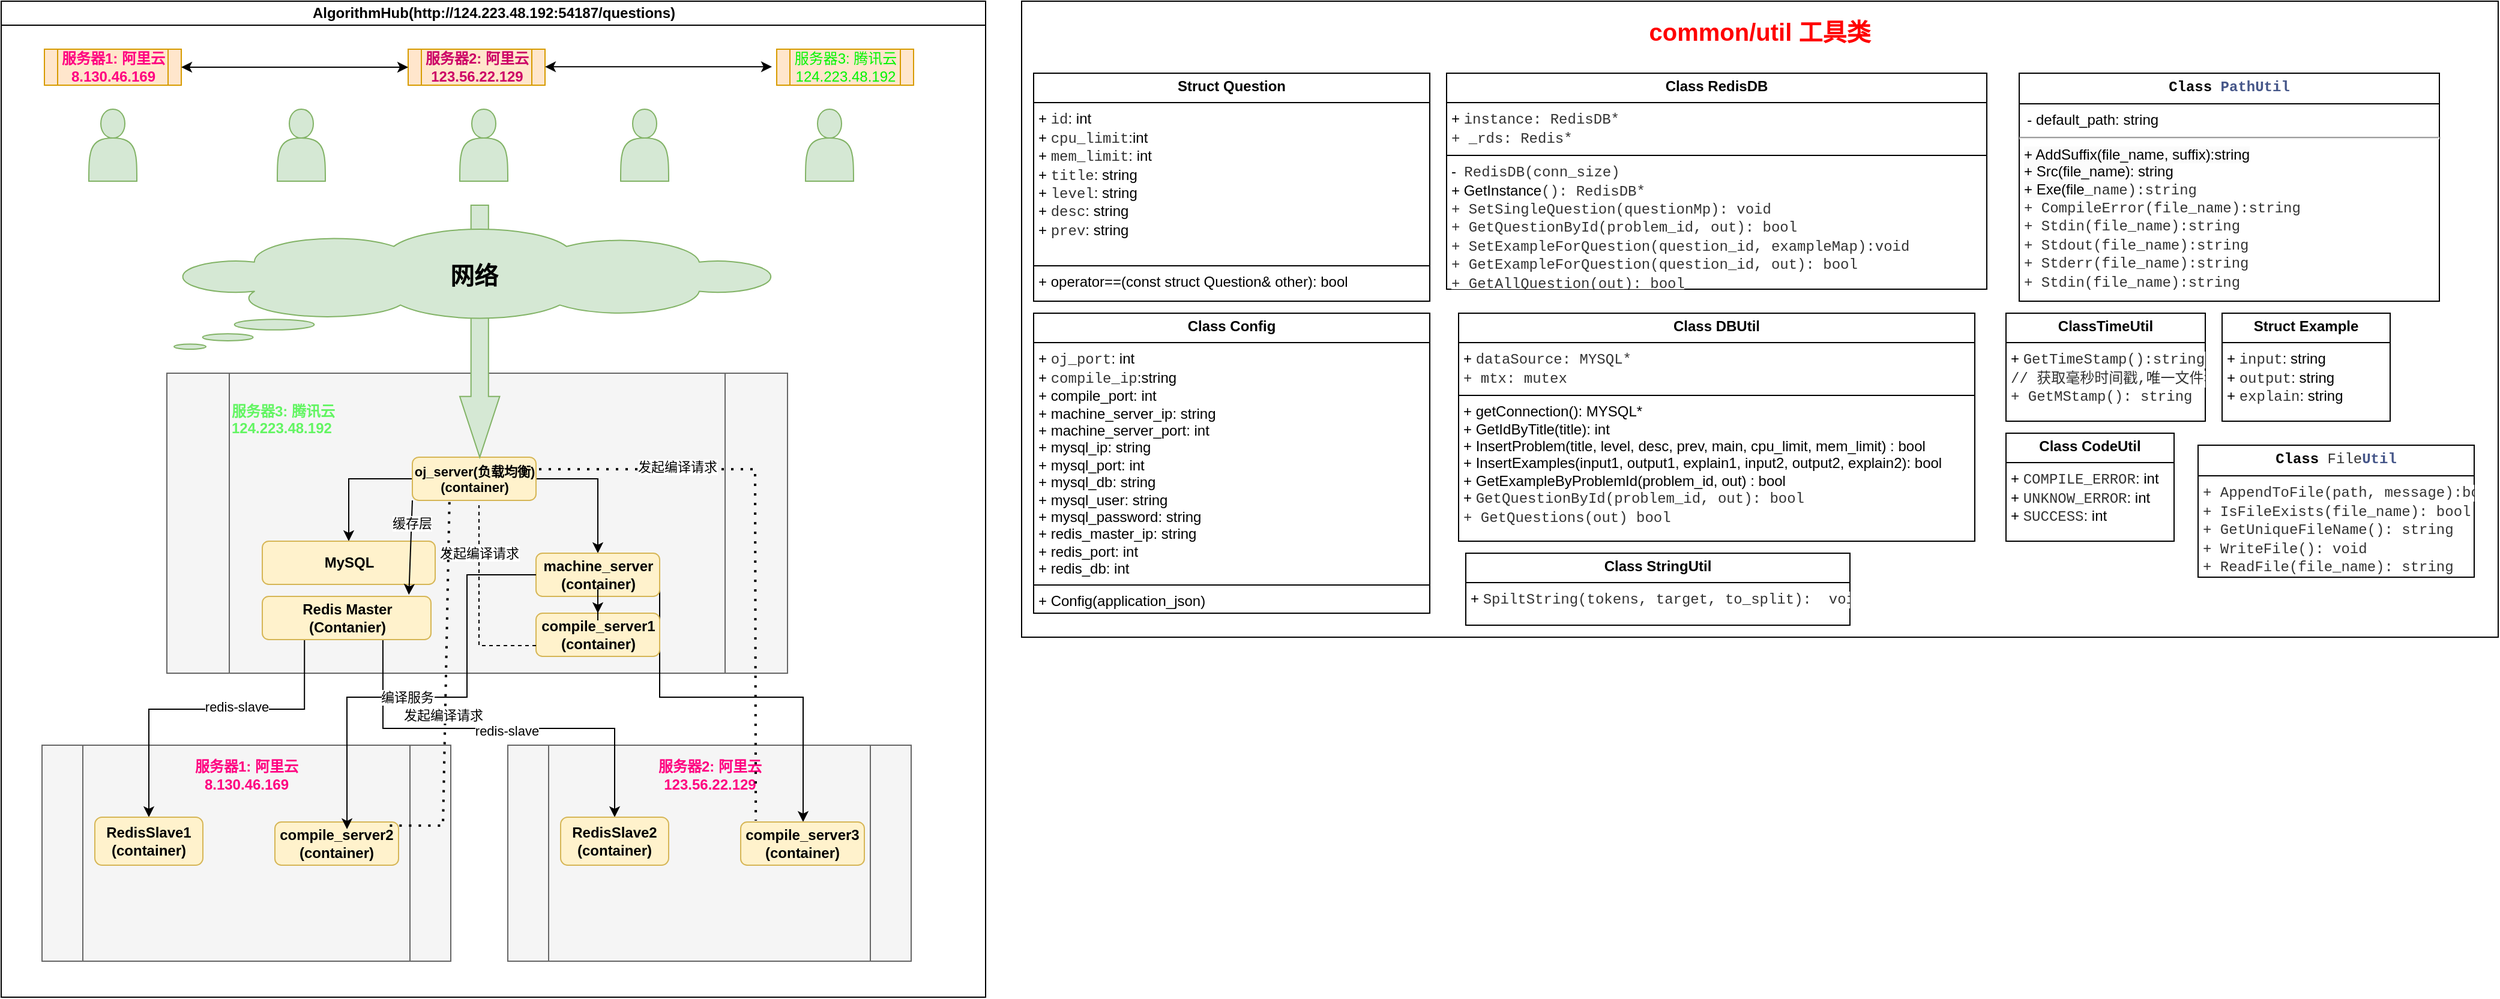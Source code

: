 <mxfile version="24.0.7" type="github">
  <diagram id="prtHgNgQTEPvFCAcTncT" name="Page-1">
    <mxGraphModel dx="2514" dy="878" grid="1" gridSize="10" guides="1" tooltips="1" connect="1" arrows="1" fold="1" page="1" pageScale="1" pageWidth="827" pageHeight="1169" math="0" shadow="0">
      <root>
        <mxCell id="0" />
        <mxCell id="1" parent="0" />
        <mxCell id="dNxyNK7c78bLwvsdeMH5-11" value="AlgorithmHub(http://124.223.48.192:54187/questions)" style="swimlane;html=1;startSize=20;horizontal=1;containerType=tree;glass=0;" parent="1" vertex="1">
          <mxGeometry x="-790" y="30" width="820" height="830" as="geometry" />
        </mxCell>
        <mxCell id="q6-PjsSTL5TGRvUFHwgN-34" value="&lt;div style=&quot;&quot;&gt;&lt;b style=&quot;color: rgb(255, 0, 128); background-color: initial;&quot;&gt;服务器2: 阿里云&lt;/b&gt;&lt;/div&gt;&lt;div&gt;&lt;div style=&quot;&quot;&gt;&lt;b style=&quot;color: rgb(255, 0, 128); background-color: initial;&quot;&gt;123.56.22.129&lt;/b&gt;&lt;/div&gt;&lt;div style=&quot;&quot;&gt;&lt;font color=&quot;#ff0080&quot;&gt;&lt;b&gt;&lt;br&gt;&lt;/b&gt;&lt;/font&gt;&lt;/div&gt;&lt;div style=&quot;&quot;&gt;&lt;font color=&quot;#ff0080&quot;&gt;&lt;b&gt;&lt;br&gt;&lt;/b&gt;&lt;/font&gt;&lt;/div&gt;&lt;div style=&quot;&quot;&gt;&lt;font color=&quot;#ff0080&quot;&gt;&lt;b&gt;&lt;br&gt;&lt;/b&gt;&lt;/font&gt;&lt;/div&gt;&lt;div style=&quot;&quot;&gt;&lt;font color=&quot;#ff0080&quot;&gt;&lt;b&gt;&lt;br&gt;&lt;/b&gt;&lt;/font&gt;&lt;/div&gt;&lt;div style=&quot;&quot;&gt;&lt;font color=&quot;#ff0080&quot;&gt;&lt;b&gt;&lt;br&gt;&lt;/b&gt;&lt;/font&gt;&lt;/div&gt;&lt;div style=&quot;&quot;&gt;&lt;font color=&quot;#ff0080&quot;&gt;&lt;b&gt;&lt;br&gt;&lt;/b&gt;&lt;/font&gt;&lt;/div&gt;&lt;div style=&quot;&quot;&gt;&lt;font color=&quot;#ff0080&quot;&gt;&lt;b&gt;&lt;br&gt;&lt;/b&gt;&lt;/font&gt;&lt;/div&gt;&lt;div style=&quot;&quot;&gt;&lt;font color=&quot;#ff0080&quot;&gt;&lt;b&gt;&lt;br&gt;&lt;/b&gt;&lt;/font&gt;&lt;/div&gt;&lt;div style=&quot;&quot;&gt;&lt;br&gt;&lt;/div&gt;&lt;/div&gt;" style="shape=process;whiteSpace=wrap;html=1;backgroundOutline=1;align=center;fillColor=#f5f5f5;fontColor=#333333;strokeColor=#666666;" vertex="1" parent="dNxyNK7c78bLwvsdeMH5-11">
          <mxGeometry x="422" y="620" width="336" height="180" as="geometry" />
        </mxCell>
        <mxCell id="q6-PjsSTL5TGRvUFHwgN-31" value="&lt;font color=&quot;#ff0080&quot;&gt;&lt;b&gt;服务器1: 阿里云&lt;/b&gt;&lt;/font&gt;&lt;div&gt;&lt;font color=&quot;#ff0080&quot;&gt;&lt;b&gt;8.130.46.169&lt;/b&gt;&lt;/font&gt;&lt;/div&gt;&lt;div&gt;&lt;font color=&quot;#ff0080&quot;&gt;&lt;b&gt;&lt;br&gt;&lt;/b&gt;&lt;/font&gt;&lt;/div&gt;&lt;div&gt;&lt;font color=&quot;#ff0080&quot;&gt;&lt;b&gt;&lt;br&gt;&lt;/b&gt;&lt;/font&gt;&lt;/div&gt;&lt;div&gt;&lt;font color=&quot;#ff0080&quot;&gt;&lt;b&gt;&lt;br&gt;&lt;/b&gt;&lt;/font&gt;&lt;/div&gt;&lt;div&gt;&lt;font color=&quot;#ff0080&quot;&gt;&lt;b&gt;&lt;br&gt;&lt;/b&gt;&lt;/font&gt;&lt;/div&gt;&lt;div&gt;&lt;font color=&quot;#ff0080&quot;&gt;&lt;b&gt;&lt;br&gt;&lt;/b&gt;&lt;/font&gt;&lt;/div&gt;&lt;div&gt;&lt;font color=&quot;#ff0080&quot;&gt;&lt;b&gt;&lt;br&gt;&lt;/b&gt;&lt;/font&gt;&lt;/div&gt;&lt;div&gt;&lt;font color=&quot;#ff0080&quot;&gt;&lt;b&gt;&lt;br&gt;&lt;/b&gt;&lt;/font&gt;&lt;/div&gt;&lt;div&gt;&lt;font color=&quot;#ff0080&quot;&gt;&lt;b&gt;&lt;br&gt;&lt;/b&gt;&lt;/font&gt;&lt;/div&gt;&lt;div&gt;&lt;br&gt;&lt;/div&gt;" style="shape=process;whiteSpace=wrap;html=1;backgroundOutline=1;fillColor=#f5f5f5;fontColor=#333333;strokeColor=#666666;" vertex="1" parent="dNxyNK7c78bLwvsdeMH5-11">
          <mxGeometry x="34" y="620" width="340.5" height="180" as="geometry" />
        </mxCell>
        <mxCell id="q6-PjsSTL5TGRvUFHwgN-4" value="&lt;b style=&quot;&quot;&gt;&lt;font color=&quot;#ff0080&quot;&gt;服务器1: 阿里云&lt;/font&gt;&lt;/b&gt;&lt;div&gt;&lt;b style=&quot;&quot;&gt;&lt;font color=&quot;#ff0080&quot;&gt;8.130.46.169&lt;/font&gt;&lt;/b&gt;&lt;/div&gt;" style="shape=process;whiteSpace=wrap;html=1;backgroundOutline=1;fillColor=#ffe6cc;strokeColor=#d79b00;" vertex="1" parent="dNxyNK7c78bLwvsdeMH5-11">
          <mxGeometry x="36" y="40" width="114" height="30" as="geometry" />
        </mxCell>
        <mxCell id="q6-PjsSTL5TGRvUFHwgN-15" value="&lt;b style=&quot;&quot;&gt;&lt;font color=&quot;#cc0066&quot;&gt;服务器2: 阿里云&lt;/font&gt;&lt;/b&gt;&lt;div&gt;&lt;b style=&quot;&quot;&gt;&lt;font color=&quot;#cc0066&quot;&gt;123.56.22.129&lt;/font&gt;&lt;/b&gt;&lt;/div&gt;" style="shape=process;whiteSpace=wrap;html=1;backgroundOutline=1;fillColor=#ffe6cc;strokeColor=#d79b00;" vertex="1" parent="dNxyNK7c78bLwvsdeMH5-11">
          <mxGeometry x="339" y="40" width="114" height="30" as="geometry" />
        </mxCell>
        <mxCell id="q6-PjsSTL5TGRvUFHwgN-16" value="&lt;font color=&quot;#00f500&quot;&gt;服务器3: 腾讯云&lt;/font&gt;&lt;div&gt;&lt;font color=&quot;#00f500&quot;&gt;124.223.48.192&lt;/font&gt;&lt;/div&gt;" style="shape=process;whiteSpace=wrap;html=1;backgroundOutline=1;fillColor=#ffe6cc;strokeColor=#d79b00;" vertex="1" parent="dNxyNK7c78bLwvsdeMH5-11">
          <mxGeometry x="646" y="40" width="114" height="30" as="geometry" />
        </mxCell>
        <mxCell id="q6-PjsSTL5TGRvUFHwgN-18" value="" style="endArrow=classic;startArrow=classic;html=1;rounded=0;entryX=0;entryY=0.5;entryDx=0;entryDy=0;exitX=1;exitY=0.5;exitDx=0;exitDy=0;" edge="1" parent="dNxyNK7c78bLwvsdeMH5-11" source="q6-PjsSTL5TGRvUFHwgN-4" target="q6-PjsSTL5TGRvUFHwgN-15">
          <mxGeometry width="50" height="50" relative="1" as="geometry">
            <mxPoint x="236" y="100" as="sourcePoint" />
            <mxPoint x="286" y="50" as="targetPoint" />
          </mxGeometry>
        </mxCell>
        <mxCell id="q6-PjsSTL5TGRvUFHwgN-19" value="" style="endArrow=classic;startArrow=classic;html=1;rounded=0;entryX=0;entryY=0.5;entryDx=0;entryDy=0;exitX=1;exitY=0.5;exitDx=0;exitDy=0;" edge="1" parent="dNxyNK7c78bLwvsdeMH5-11">
          <mxGeometry width="50" height="50" relative="1" as="geometry">
            <mxPoint x="453" y="54.66" as="sourcePoint" />
            <mxPoint x="642" y="54.66" as="targetPoint" />
          </mxGeometry>
        </mxCell>
        <mxCell id="q6-PjsSTL5TGRvUFHwgN-20" value="&lt;font color=&quot;#62f562&quot;&gt;&lt;b&gt;服务器3: 腾讯云&lt;/b&gt;&lt;/font&gt;&lt;div&gt;&lt;font color=&quot;#62f562&quot;&gt;&lt;b&gt;124.223.48.192&lt;/b&gt;&lt;/font&gt;&lt;/div&gt;&lt;div&gt;&lt;font color=&quot;#62f562&quot;&gt;&lt;b&gt;&lt;br&gt;&lt;/b&gt;&lt;/font&gt;&lt;/div&gt;&lt;div&gt;&lt;font color=&quot;#62f562&quot;&gt;&lt;b&gt;&lt;br&gt;&lt;/b&gt;&lt;/font&gt;&lt;/div&gt;&lt;div&gt;&lt;font color=&quot;#62f562&quot;&gt;&lt;b&gt;&lt;br&gt;&lt;/b&gt;&lt;/font&gt;&lt;/div&gt;&lt;div&gt;&lt;font color=&quot;#62f562&quot;&gt;&lt;b&gt;&lt;br&gt;&lt;/b&gt;&lt;/font&gt;&lt;/div&gt;&lt;div&gt;&lt;font color=&quot;#62f562&quot;&gt;&lt;b&gt;&lt;br&gt;&lt;/b&gt;&lt;/font&gt;&lt;/div&gt;&lt;div&gt;&lt;font color=&quot;#62f562&quot;&gt;&lt;b&gt;&lt;br&gt;&lt;/b&gt;&lt;/font&gt;&lt;/div&gt;&lt;div&gt;&lt;font color=&quot;#62f562&quot;&gt;&lt;b&gt;&lt;br&gt;&lt;/b&gt;&lt;/font&gt;&lt;/div&gt;&lt;div&gt;&lt;font color=&quot;#62f562&quot;&gt;&lt;b&gt;&lt;br&gt;&lt;/b&gt;&lt;/font&gt;&lt;/div&gt;&lt;div&gt;&lt;font color=&quot;#62f562&quot;&gt;&lt;b&gt;&lt;br&gt;&lt;/b&gt;&lt;/font&gt;&lt;/div&gt;&lt;div&gt;&lt;font color=&quot;#62f562&quot;&gt;&lt;b&gt;&lt;br&gt;&lt;/b&gt;&lt;/font&gt;&lt;/div&gt;&lt;div&gt;&lt;font color=&quot;#62f562&quot;&gt;&lt;b&gt;&lt;br&gt;&lt;/b&gt;&lt;/font&gt;&lt;/div&gt;&lt;div&gt;&lt;br&gt;&lt;/div&gt;" style="shape=process;whiteSpace=wrap;html=1;backgroundOutline=1;align=left;fillColor=#f5f5f5;strokeColor=#666666;fontColor=#333333;" vertex="1" parent="dNxyNK7c78bLwvsdeMH5-11">
          <mxGeometry x="138" y="310" width="517" height="250" as="geometry" />
        </mxCell>
        <mxCell id="q6-PjsSTL5TGRvUFHwgN-44" style="edgeStyle=orthogonalEdgeStyle;rounded=0;orthogonalLoop=1;jettySize=auto;html=1;exitX=0;exitY=0.5;exitDx=0;exitDy=0;" edge="1" parent="dNxyNK7c78bLwvsdeMH5-11" source="q6-PjsSTL5TGRvUFHwgN-21" target="q6-PjsSTL5TGRvUFHwgN-22">
          <mxGeometry relative="1" as="geometry" />
        </mxCell>
        <mxCell id="q6-PjsSTL5TGRvUFHwgN-45" style="edgeStyle=orthogonalEdgeStyle;rounded=0;orthogonalLoop=1;jettySize=auto;html=1;exitX=1;exitY=0.5;exitDx=0;exitDy=0;" edge="1" parent="dNxyNK7c78bLwvsdeMH5-11" source="q6-PjsSTL5TGRvUFHwgN-21" target="q6-PjsSTL5TGRvUFHwgN-26">
          <mxGeometry relative="1" as="geometry" />
        </mxCell>
        <mxCell id="q6-PjsSTL5TGRvUFHwgN-21" value="&lt;font style=&quot;font-size: 11px;&quot;&gt;&lt;b&gt;oj_server(&lt;font style=&quot;font-size: 11px;&quot;&gt;负载均衡&lt;/font&gt;)&lt;/b&gt;&lt;/font&gt;&lt;div style=&quot;font-size: 11px;&quot;&gt;&lt;font style=&quot;font-size: 11px;&quot;&gt;&lt;b&gt;(container)&lt;/b&gt;&lt;/font&gt;&lt;/div&gt;" style="rounded=1;whiteSpace=wrap;html=1;fillColor=#fff2cc;strokeColor=#d6b656;" vertex="1" parent="dNxyNK7c78bLwvsdeMH5-11">
          <mxGeometry x="342.5" y="380" width="103" height="36" as="geometry" />
        </mxCell>
        <mxCell id="q6-PjsSTL5TGRvUFHwgN-22" value="&lt;b&gt;MySQL&lt;/b&gt;" style="rounded=1;whiteSpace=wrap;html=1;fillColor=#fff2cc;strokeColor=#d6b656;" vertex="1" parent="dNxyNK7c78bLwvsdeMH5-11">
          <mxGeometry x="217.5" y="450" width="144" height="36" as="geometry" />
        </mxCell>
        <mxCell id="q6-PjsSTL5TGRvUFHwgN-37" style="edgeStyle=orthogonalEdgeStyle;rounded=0;orthogonalLoop=1;jettySize=auto;html=1;exitX=0.25;exitY=1;exitDx=0;exitDy=0;" edge="1" parent="dNxyNK7c78bLwvsdeMH5-11" source="q6-PjsSTL5TGRvUFHwgN-23" target="q6-PjsSTL5TGRvUFHwgN-32">
          <mxGeometry relative="1" as="geometry">
            <Array as="points">
              <mxPoint x="253" y="590" />
              <mxPoint x="123" y="590" />
            </Array>
          </mxGeometry>
        </mxCell>
        <mxCell id="q6-PjsSTL5TGRvUFHwgN-57" value="redis-slave" style="edgeLabel;html=1;align=center;verticalAlign=middle;resizable=0;points=[];" vertex="1" connectable="0" parent="q6-PjsSTL5TGRvUFHwgN-37">
          <mxGeometry x="-0.175" y="-2" relative="1" as="geometry">
            <mxPoint as="offset" />
          </mxGeometry>
        </mxCell>
        <mxCell id="q6-PjsSTL5TGRvUFHwgN-38" style="edgeStyle=orthogonalEdgeStyle;rounded=0;orthogonalLoop=1;jettySize=auto;html=1;exitX=0.715;exitY=1;exitDx=0;exitDy=0;entryX=0.5;entryY=0;entryDx=0;entryDy=0;exitPerimeter=0;" edge="1" parent="dNxyNK7c78bLwvsdeMH5-11" source="q6-PjsSTL5TGRvUFHwgN-23" target="q6-PjsSTL5TGRvUFHwgN-35">
          <mxGeometry relative="1" as="geometry" />
        </mxCell>
        <mxCell id="q6-PjsSTL5TGRvUFHwgN-58" value="redis-slave" style="edgeLabel;html=1;align=center;verticalAlign=middle;resizable=0;points=[];" vertex="1" connectable="0" parent="q6-PjsSTL5TGRvUFHwgN-38">
          <mxGeometry x="0.034" y="-2" relative="1" as="geometry">
            <mxPoint as="offset" />
          </mxGeometry>
        </mxCell>
        <mxCell id="q6-PjsSTL5TGRvUFHwgN-23" value="&lt;b&gt;Redis Master&lt;/b&gt;&lt;div&gt;&lt;b&gt;(Contanier)&lt;/b&gt;&lt;/div&gt;" style="rounded=1;whiteSpace=wrap;html=1;fillColor=#fff2cc;strokeColor=#d6b656;" vertex="1" parent="dNxyNK7c78bLwvsdeMH5-11">
          <mxGeometry x="217.5" y="496" width="140.5" height="36" as="geometry" />
        </mxCell>
        <mxCell id="q6-PjsSTL5TGRvUFHwgN-41" style="edgeStyle=orthogonalEdgeStyle;rounded=0;orthogonalLoop=1;jettySize=auto;html=1;exitX=1;exitY=0.5;exitDx=0;exitDy=0;" edge="1" parent="dNxyNK7c78bLwvsdeMH5-11" source="q6-PjsSTL5TGRvUFHwgN-26" target="q6-PjsSTL5TGRvUFHwgN-36">
          <mxGeometry relative="1" as="geometry">
            <Array as="points">
              <mxPoint x="548" y="580" />
              <mxPoint x="668" y="580" />
            </Array>
          </mxGeometry>
        </mxCell>
        <mxCell id="q6-PjsSTL5TGRvUFHwgN-26" value="&lt;b&gt;machine_server&lt;/b&gt;&lt;div&gt;&lt;b&gt;(container)&lt;/b&gt;&lt;/div&gt;" style="rounded=1;whiteSpace=wrap;html=1;fillColor=#fff2cc;strokeColor=#d6b656;" vertex="1" parent="dNxyNK7c78bLwvsdeMH5-11">
          <mxGeometry x="445.5" y="460" width="103" height="36" as="geometry" />
        </mxCell>
        <mxCell id="q6-PjsSTL5TGRvUFHwgN-30" value="&lt;b&gt;compile_server1&lt;/b&gt;&lt;div&gt;&lt;b&gt;(container)&lt;/b&gt;&lt;/div&gt;" style="rounded=1;whiteSpace=wrap;html=1;fillColor=#fff2cc;strokeColor=#d6b656;" vertex="1" parent="dNxyNK7c78bLwvsdeMH5-11">
          <mxGeometry x="445.5" y="510" width="103" height="36" as="geometry" />
        </mxCell>
        <mxCell id="q6-PjsSTL5TGRvUFHwgN-32" value="&lt;b&gt;RedisSlave1&lt;/b&gt;&lt;div&gt;&lt;b&gt;(container)&lt;/b&gt;&lt;/div&gt;" style="rounded=1;whiteSpace=wrap;html=1;fillColor=#fff2cc;strokeColor=#d6b656;" vertex="1" parent="dNxyNK7c78bLwvsdeMH5-11">
          <mxGeometry x="78" y="680" width="90" height="40" as="geometry" />
        </mxCell>
        <mxCell id="q6-PjsSTL5TGRvUFHwgN-33" value="&lt;b&gt;compile_server2&lt;/b&gt;&lt;div&gt;&lt;b&gt;(container)&lt;/b&gt;&lt;/div&gt;" style="rounded=1;whiteSpace=wrap;html=1;fillColor=#fff2cc;strokeColor=#d6b656;" vertex="1" parent="dNxyNK7c78bLwvsdeMH5-11">
          <mxGeometry x="228" y="684" width="103" height="36" as="geometry" />
        </mxCell>
        <mxCell id="q6-PjsSTL5TGRvUFHwgN-35" value="&lt;b&gt;RedisSlave2&lt;/b&gt;&lt;div&gt;&lt;b&gt;(container)&lt;/b&gt;&lt;/div&gt;" style="rounded=1;whiteSpace=wrap;html=1;fillColor=#fff2cc;strokeColor=#d6b656;" vertex="1" parent="dNxyNK7c78bLwvsdeMH5-11">
          <mxGeometry x="466" y="680" width="90" height="40" as="geometry" />
        </mxCell>
        <mxCell id="q6-PjsSTL5TGRvUFHwgN-36" value="&lt;b&gt;compile_server3&lt;/b&gt;&lt;div&gt;&lt;b&gt;(container)&lt;/b&gt;&lt;/div&gt;" style="rounded=1;whiteSpace=wrap;html=1;fillColor=#fff2cc;strokeColor=#d6b656;" vertex="1" parent="dNxyNK7c78bLwvsdeMH5-11">
          <mxGeometry x="616" y="684" width="103" height="36" as="geometry" />
        </mxCell>
        <mxCell id="q6-PjsSTL5TGRvUFHwgN-39" style="edgeStyle=orthogonalEdgeStyle;rounded=0;orthogonalLoop=1;jettySize=auto;html=1;exitX=0.5;exitY=1;exitDx=0;exitDy=0;" edge="1" parent="dNxyNK7c78bLwvsdeMH5-11" source="q6-PjsSTL5TGRvUFHwgN-26" target="q6-PjsSTL5TGRvUFHwgN-30">
          <mxGeometry relative="1" as="geometry" />
        </mxCell>
        <mxCell id="q6-PjsSTL5TGRvUFHwgN-40" style="edgeStyle=orthogonalEdgeStyle;rounded=0;orthogonalLoop=1;jettySize=auto;html=1;exitX=0;exitY=0.5;exitDx=0;exitDy=0;entryX=0.583;entryY=0.167;entryDx=0;entryDy=0;entryPerimeter=0;" edge="1" parent="dNxyNK7c78bLwvsdeMH5-11" source="q6-PjsSTL5TGRvUFHwgN-26" target="q6-PjsSTL5TGRvUFHwgN-33">
          <mxGeometry relative="1" as="geometry">
            <Array as="points">
              <mxPoint x="388" y="478" />
              <mxPoint x="388" y="580" />
              <mxPoint x="288" y="580" />
            </Array>
          </mxGeometry>
        </mxCell>
        <mxCell id="q6-PjsSTL5TGRvUFHwgN-60" value="编译服务" style="edgeLabel;html=1;align=center;verticalAlign=middle;resizable=0;points=[];" vertex="1" connectable="0" parent="q6-PjsSTL5TGRvUFHwgN-40">
          <mxGeometry x="0.133" relative="1" as="geometry">
            <mxPoint as="offset" />
          </mxGeometry>
        </mxCell>
        <mxCell id="q6-PjsSTL5TGRvUFHwgN-50" value="" style="endArrow=none;dashed=1;html=1;rounded=0;exitX=0;exitY=0.75;exitDx=0;exitDy=0;" edge="1" parent="dNxyNK7c78bLwvsdeMH5-11" source="q6-PjsSTL5TGRvUFHwgN-30">
          <mxGeometry width="50" height="50" relative="1" as="geometry">
            <mxPoint x="348" y="470" as="sourcePoint" />
            <mxPoint x="398" y="420" as="targetPoint" />
            <Array as="points">
              <mxPoint x="398" y="537" />
            </Array>
          </mxGeometry>
        </mxCell>
        <mxCell id="q6-PjsSTL5TGRvUFHwgN-63" value="发起编译请求" style="edgeLabel;html=1;align=center;verticalAlign=middle;resizable=0;points=[];" vertex="1" connectable="0" parent="q6-PjsSTL5TGRvUFHwgN-50">
          <mxGeometry x="0.52" relative="1" as="geometry">
            <mxPoint as="offset" />
          </mxGeometry>
        </mxCell>
        <mxCell id="q6-PjsSTL5TGRvUFHwgN-52" value="" style="endArrow=none;dashed=1;html=1;dashPattern=1 3;strokeWidth=2;rounded=0;entryX=0.3;entryY=0.981;entryDx=0;entryDy=0;entryPerimeter=0;exitX=0.929;exitY=0.065;exitDx=0;exitDy=0;exitPerimeter=0;" edge="1" parent="dNxyNK7c78bLwvsdeMH5-11">
          <mxGeometry width="50" height="50" relative="1" as="geometry">
            <mxPoint x="323.687" y="687.02" as="sourcePoint" />
            <mxPoint x="373.4" y="415.996" as="targetPoint" />
            <Array as="points">
              <mxPoint x="368" y="687" />
            </Array>
          </mxGeometry>
        </mxCell>
        <mxCell id="q6-PjsSTL5TGRvUFHwgN-61" value="发起编译请求" style="edgeLabel;html=1;align=center;verticalAlign=middle;resizable=0;points=[];" vertex="1" connectable="0" parent="q6-PjsSTL5TGRvUFHwgN-52">
          <mxGeometry x="-0.133" y="2" relative="1" as="geometry">
            <mxPoint as="offset" />
          </mxGeometry>
        </mxCell>
        <mxCell id="q6-PjsSTL5TGRvUFHwgN-53" value="" style="endArrow=none;dashed=1;html=1;dashPattern=1 3;strokeWidth=2;rounded=0;entryX=0.122;entryY=-0.031;entryDx=0;entryDy=0;entryPerimeter=0;" edge="1" parent="dNxyNK7c78bLwvsdeMH5-11" target="q6-PjsSTL5TGRvUFHwgN-36">
          <mxGeometry width="50" height="50" relative="1" as="geometry">
            <mxPoint x="448" y="390" as="sourcePoint" />
            <mxPoint x="498" y="340" as="targetPoint" />
            <Array as="points">
              <mxPoint x="628" y="390" />
            </Array>
          </mxGeometry>
        </mxCell>
        <mxCell id="q6-PjsSTL5TGRvUFHwgN-62" value="发起编译请求" style="edgeLabel;html=1;align=center;verticalAlign=middle;resizable=0;points=[];" vertex="1" connectable="0" parent="q6-PjsSTL5TGRvUFHwgN-53">
          <mxGeometry x="-0.516" y="2" relative="1" as="geometry">
            <mxPoint as="offset" />
          </mxGeometry>
        </mxCell>
        <mxCell id="q6-PjsSTL5TGRvUFHwgN-54" value="" style="endArrow=classic;html=1;rounded=0;exitX=0;exitY=1;exitDx=0;exitDy=0;entryX=0.869;entryY=-0.038;entryDx=0;entryDy=0;entryPerimeter=0;" edge="1" parent="dNxyNK7c78bLwvsdeMH5-11" source="q6-PjsSTL5TGRvUFHwgN-21" target="q6-PjsSTL5TGRvUFHwgN-23">
          <mxGeometry width="50" height="50" relative="1" as="geometry">
            <mxPoint x="428" y="570" as="sourcePoint" />
            <mxPoint x="478" y="520" as="targetPoint" />
          </mxGeometry>
        </mxCell>
        <mxCell id="q6-PjsSTL5TGRvUFHwgN-56" value="缓存层" style="edgeLabel;html=1;align=center;verticalAlign=middle;resizable=0;points=[];" vertex="1" connectable="0" parent="q6-PjsSTL5TGRvUFHwgN-54">
          <mxGeometry x="-0.526" relative="1" as="geometry">
            <mxPoint as="offset" />
          </mxGeometry>
        </mxCell>
        <mxCell id="q6-PjsSTL5TGRvUFHwgN-64" value="" style="shape=actor;whiteSpace=wrap;html=1;fillColor=#d5e8d4;strokeColor=#82b366;" vertex="1" parent="dNxyNK7c78bLwvsdeMH5-11">
          <mxGeometry x="382" y="90" width="40" height="60" as="geometry" />
        </mxCell>
        <mxCell id="q6-PjsSTL5TGRvUFHwgN-65" value="" style="shape=actor;whiteSpace=wrap;html=1;fillColor=#d5e8d4;strokeColor=#82b366;" vertex="1" parent="dNxyNK7c78bLwvsdeMH5-11">
          <mxGeometry x="516" y="90" width="40" height="60" as="geometry" />
        </mxCell>
        <mxCell id="q6-PjsSTL5TGRvUFHwgN-66" value="" style="shape=actor;whiteSpace=wrap;html=1;fillColor=#d5e8d4;strokeColor=#82b366;" vertex="1" parent="dNxyNK7c78bLwvsdeMH5-11">
          <mxGeometry x="230" y="90" width="40" height="60" as="geometry" />
        </mxCell>
        <mxCell id="q6-PjsSTL5TGRvUFHwgN-67" value="" style="shape=actor;whiteSpace=wrap;html=1;fillColor=#d5e8d4;strokeColor=#82b366;" vertex="1" parent="dNxyNK7c78bLwvsdeMH5-11">
          <mxGeometry x="670" y="90" width="40" height="60" as="geometry" />
        </mxCell>
        <mxCell id="q6-PjsSTL5TGRvUFHwgN-73" value="" style="shape=singleArrow;direction=south;whiteSpace=wrap;html=1;arrowWidth=0.438;arrowSize=0.241;fillColor=#d5e8d4;strokeColor=#82b366;" vertex="1" parent="dNxyNK7c78bLwvsdeMH5-11">
          <mxGeometry x="382" y="170" width="33.25" height="210" as="geometry" />
        </mxCell>
        <mxCell id="q6-PjsSTL5TGRvUFHwgN-68" value="" style="shape=actor;whiteSpace=wrap;html=1;fillColor=#d5e8d4;strokeColor=#82b366;" vertex="1" parent="dNxyNK7c78bLwvsdeMH5-11">
          <mxGeometry x="73" y="90" width="40" height="60" as="geometry" />
        </mxCell>
        <mxCell id="q6-PjsSTL5TGRvUFHwgN-72" value="&lt;font style=&quot;font-size: 20px;&quot;&gt;&lt;b&gt;网络&lt;/b&gt;&lt;/font&gt;&lt;div&gt;&lt;font style=&quot;font-size: 20px;&quot;&gt;&lt;b&gt;&lt;br&gt;&lt;/b&gt;&lt;/font&gt;&lt;/div&gt;" style="whiteSpace=wrap;html=1;shape=mxgraph.basic.cloud_callout;fillColor=#d5e8d4;strokeColor=#82b366;" vertex="1" parent="dNxyNK7c78bLwvsdeMH5-11">
          <mxGeometry x="144" y="190" width="500" height="100" as="geometry" />
        </mxCell>
        <mxCell id="q6-PjsSTL5TGRvUFHwgN-80" value="&lt;b style=&quot;font-size: 20px;&quot;&gt;&lt;font color=&quot;#ff0000&quot; style=&quot;font-size: 20px;&quot;&gt;common/util 工具类&lt;/font&gt;&lt;/b&gt;&lt;div style=&quot;font-size: 20px;&quot;&gt;&lt;br&gt;&lt;/div&gt;&lt;div style=&quot;font-size: 20px;&quot;&gt;&lt;b&gt;&lt;font color=&quot;#ff0000&quot; style=&quot;font-size: 20px;&quot;&gt;&lt;br&gt;&lt;/font&gt;&lt;/b&gt;&lt;/div&gt;&lt;div style=&quot;font-size: 20px;&quot;&gt;&lt;b&gt;&lt;font color=&quot;#ff0000&quot; style=&quot;font-size: 20px;&quot;&gt;&lt;br&gt;&lt;/font&gt;&lt;/b&gt;&lt;/div&gt;&lt;div style=&quot;font-size: 20px;&quot;&gt;&lt;b&gt;&lt;font color=&quot;#ff0000&quot; style=&quot;font-size: 20px;&quot;&gt;&lt;br&gt;&lt;/font&gt;&lt;/b&gt;&lt;/div&gt;&lt;div style=&quot;font-size: 20px;&quot;&gt;&lt;b&gt;&lt;font color=&quot;#ff0000&quot; style=&quot;font-size: 20px;&quot;&gt;&lt;br&gt;&lt;/font&gt;&lt;/b&gt;&lt;/div&gt;&lt;div style=&quot;font-size: 20px;&quot;&gt;&lt;b&gt;&lt;font color=&quot;#ff0000&quot; style=&quot;font-size: 20px;&quot;&gt;&lt;br&gt;&lt;/font&gt;&lt;/b&gt;&lt;/div&gt;&lt;div style=&quot;font-size: 20px;&quot;&gt;&lt;br&gt;&lt;/div&gt;&lt;div style=&quot;font-size: 20px;&quot;&gt;&lt;br&gt;&lt;/div&gt;&lt;div style=&quot;font-size: 20px;&quot;&gt;&lt;b&gt;&lt;font color=&quot;#ff0000&quot; style=&quot;font-size: 20px;&quot;&gt;&lt;br&gt;&lt;/font&gt;&lt;/b&gt;&lt;/div&gt;&lt;div style=&quot;font-size: 20px;&quot;&gt;&lt;b&gt;&lt;font color=&quot;#ff0000&quot; style=&quot;font-size: 20px;&quot;&gt;&lt;br&gt;&lt;/font&gt;&lt;/b&gt;&lt;/div&gt;&lt;div style=&quot;font-size: 20px;&quot;&gt;&lt;b&gt;&lt;font color=&quot;#ff0000&quot; style=&quot;font-size: 20px;&quot;&gt;&lt;br&gt;&lt;/font&gt;&lt;/b&gt;&lt;/div&gt;&lt;div style=&quot;font-size: 20px;&quot;&gt;&lt;b&gt;&lt;font color=&quot;#ff0000&quot; style=&quot;font-size: 20px;&quot;&gt;&lt;br&gt;&lt;/font&gt;&lt;/b&gt;&lt;/div&gt;&lt;div style=&quot;font-size: 20px;&quot;&gt;&lt;b&gt;&lt;font color=&quot;#ff0000&quot; style=&quot;font-size: 20px;&quot;&gt;&lt;br&gt;&lt;/font&gt;&lt;/b&gt;&lt;/div&gt;&lt;div style=&quot;font-size: 20px;&quot;&gt;&lt;b&gt;&lt;font color=&quot;#ff0000&quot; style=&quot;font-size: 20px;&quot;&gt;&lt;br&gt;&lt;/font&gt;&lt;/b&gt;&lt;/div&gt;&lt;div style=&quot;font-size: 20px;&quot;&gt;&lt;b&gt;&lt;font color=&quot;#ff0000&quot; style=&quot;font-size: 20px;&quot;&gt;&lt;br&gt;&lt;/font&gt;&lt;/b&gt;&lt;/div&gt;&lt;div style=&quot;font-size: 20px;&quot;&gt;&lt;b&gt;&lt;font color=&quot;#ff0000&quot; style=&quot;font-size: 20px;&quot;&gt;&lt;br&gt;&lt;/font&gt;&lt;/b&gt;&lt;/div&gt;&lt;div style=&quot;font-size: 20px;&quot;&gt;&lt;b&gt;&lt;font color=&quot;#ff0000&quot; style=&quot;font-size: 20px;&quot;&gt;&lt;br&gt;&lt;/font&gt;&lt;/b&gt;&lt;/div&gt;&lt;div style=&quot;font-size: 20px;&quot;&gt;&lt;b&gt;&lt;font color=&quot;#ff0000&quot; style=&quot;font-size: 20px;&quot;&gt;&lt;br&gt;&lt;/font&gt;&lt;/b&gt;&lt;/div&gt;&lt;div style=&quot;font-size: 20px;&quot;&gt;&lt;b&gt;&lt;font color=&quot;#ff0000&quot; style=&quot;font-size: 20px;&quot;&gt;&lt;br&gt;&lt;/font&gt;&lt;/b&gt;&lt;/div&gt;&lt;div style=&quot;font-size: 20px;&quot;&gt;&lt;br&gt;&lt;/div&gt;" style="whiteSpace=wrap;html=1;" vertex="1" parent="1">
          <mxGeometry x="60" y="30" width="1230" height="530" as="geometry" />
        </mxCell>
        <mxCell id="q6-PjsSTL5TGRvUFHwgN-81" value="&lt;p style=&quot;margin:0px;margin-top:4px;text-align:center;&quot;&gt;&lt;b&gt;Struct&lt;/b&gt;&lt;b style=&quot;background-color: initial;&quot;&gt;&amp;nbsp;Question&lt;/b&gt;&lt;/p&gt;&lt;hr size=&quot;1&quot; style=&quot;border-style:solid;&quot;&gt;&lt;p style=&quot;margin:0px;margin-left:4px;&quot;&gt;+&amp;nbsp;&lt;span style=&quot;color: rgb(51, 51, 51); font-family: consolas, Courier, &amp;quot;MS Courier New&amp;quot;, monospace; white-space: pre; background-color: rgb(255, 255, 255);&quot;&gt;id&lt;/span&gt;: int&lt;/p&gt;&lt;p style=&quot;margin:0px;margin-left:4px;&quot;&gt;+&amp;nbsp;&lt;span style=&quot;color: rgb(51, 51, 51); font-family: consolas, Courier, &amp;quot;MS Courier New&amp;quot;, monospace; white-space: pre; background-color: rgb(255, 255, 255);&quot;&gt;cpu_limit&lt;/span&gt;:int&lt;/p&gt;&lt;p style=&quot;margin:0px;margin-left:4px;&quot;&gt;+&amp;nbsp;&lt;span style=&quot;color: rgb(51, 51, 51); font-family: consolas, Courier, &amp;quot;MS Courier New&amp;quot;, monospace; white-space: pre; background-color: rgb(255, 255, 255);&quot;&gt;mem_limit&lt;/span&gt;: int&lt;/p&gt;&lt;p style=&quot;margin:0px;margin-left:4px;&quot;&gt;+&amp;nbsp;&lt;span style=&quot;color: rgb(51, 51, 51); font-family: consolas, Courier, &amp;quot;MS Courier New&amp;quot;, monospace; white-space: pre; background-color: rgb(255, 255, 255);&quot;&gt;title&lt;/span&gt;: string&lt;/p&gt;&lt;p style=&quot;margin: 0px 0px 0px 4px;&quot;&gt;+&amp;nbsp;&lt;span style=&quot;color: rgb(51, 51, 51); font-family: consolas, Courier, &amp;quot;MS Courier New&amp;quot;, monospace; white-space: pre; background-color: rgb(255, 255, 255);&quot;&gt;level&lt;/span&gt;: string&lt;/p&gt;&lt;p style=&quot;margin: 0px 0px 0px 4px;&quot;&gt;+&amp;nbsp;&lt;span style=&quot;color: rgb(51, 51, 51); font-family: consolas, Courier, &amp;quot;MS Courier New&amp;quot;, monospace; white-space: pre; background-color: rgb(255, 255, 255);&quot;&gt;desc&lt;/span&gt;: string&lt;/p&gt;&lt;p style=&quot;margin: 0px 0px 0px 4px;&quot;&gt;+&amp;nbsp;&lt;span style=&quot;color: rgb(51, 51, 51); font-family: consolas, Courier, &amp;quot;MS Courier New&amp;quot;, monospace; white-space: pre; background-color: rgb(255, 255, 255);&quot;&gt;prev&lt;/span&gt;: string&lt;/p&gt;&lt;p style=&quot;margin: 0px 0px 0px 4px;&quot;&gt;&lt;br&gt;&lt;/p&gt;&lt;hr size=&quot;1&quot; style=&quot;border-style:solid;&quot;&gt;&lt;p style=&quot;margin:0px;margin-left:4px;&quot;&gt;+ operator==(const struct Question&amp;amp; other): bool&lt;/p&gt;" style="verticalAlign=top;align=left;overflow=fill;html=1;whiteSpace=wrap;" vertex="1" parent="1">
          <mxGeometry x="70" y="90" width="330" height="190" as="geometry" />
        </mxCell>
        <mxCell id="q6-PjsSTL5TGRvUFHwgN-82" value="&lt;p style=&quot;margin:0px;margin-top:4px;text-align:center;&quot;&gt;&lt;b&gt;Struct&lt;/b&gt;&lt;b style=&quot;background-color: initial;&quot;&gt;&amp;nbsp;Example&lt;/b&gt;&lt;/p&gt;&lt;hr size=&quot;1&quot; style=&quot;border-style:solid;&quot;&gt;&lt;p style=&quot;margin:0px;margin-left:4px;&quot;&gt;&lt;span style=&quot;background-color: initial;&quot;&gt;+&amp;nbsp;&lt;/span&gt;&lt;span style=&quot;color: rgb(51, 51, 51); font-family: consolas, Courier, &amp;quot;MS Courier New&amp;quot;, monospace; white-space: pre; background-color: rgb(255, 255, 255);&quot;&gt;input&lt;/span&gt;&lt;span style=&quot;background-color: initial;&quot;&gt;: string&lt;/span&gt;&lt;br&gt;&lt;/p&gt;&lt;p style=&quot;margin: 0px 0px 0px 4px;&quot;&gt;+&amp;nbsp;&lt;span style=&quot;color: rgb(51, 51, 51); font-family: consolas, Courier, &amp;quot;MS Courier New&amp;quot;, monospace; white-space: pre; background-color: rgb(255, 255, 255);&quot;&gt;output&lt;/span&gt;: string&lt;/p&gt;&lt;p style=&quot;margin: 0px 0px 0px 4px;&quot;&gt;+&amp;nbsp;&lt;span style=&quot;color: rgb(51, 51, 51); font-family: consolas, Courier, &amp;quot;MS Courier New&amp;quot;, monospace; white-space: pre; background-color: rgb(255, 255, 255);&quot;&gt;explain&lt;/span&gt;: string&lt;/p&gt;&lt;p style=&quot;margin: 0px 0px 0px 4px;&quot;&gt;&lt;br&gt;&lt;/p&gt;" style="verticalAlign=top;align=left;overflow=fill;html=1;whiteSpace=wrap;" vertex="1" parent="1">
          <mxGeometry x="1060" y="290" width="140" height="90" as="geometry" />
        </mxCell>
        <mxCell id="q6-PjsSTL5TGRvUFHwgN-83" value="&lt;p style=&quot;margin:0px;margin-top:4px;text-align:center;&quot;&gt;&lt;b&gt;Class CodeUtil&lt;/b&gt;&lt;/p&gt;&lt;hr size=&quot;1&quot; style=&quot;border-style:solid;&quot;&gt;&lt;p style=&quot;margin:0px;margin-left:4px;&quot;&gt;&lt;span style=&quot;background-color: initial;&quot;&gt;+ &lt;/span&gt;&lt;font face=&quot;consolas, Courier, MS Courier New, monospace&quot; color=&quot;#333333&quot;&gt;&lt;span style=&quot;white-space: pre; background-color: rgb(255, 255, 255);&quot;&gt;COMPILE_ERROR&lt;/span&gt;&lt;/font&gt;&lt;span style=&quot;background-color: initial;&quot;&gt;: int&lt;/span&gt;&lt;br&gt;&lt;/p&gt;&lt;p style=&quot;margin: 0px 0px 0px 4px;&quot;&gt;+&amp;nbsp;&lt;span style=&quot;color: rgb(51, 51, 51); font-family: consolas, Courier, &amp;quot;MS Courier New&amp;quot;, monospace; white-space: pre; background-color: rgb(255, 255, 255);&quot;&gt;UNKNOW_ERROR&lt;/span&gt;: int&lt;/p&gt;&lt;p style=&quot;margin: 0px 0px 0px 4px;&quot;&gt;+&amp;nbsp;&lt;span style=&quot;color: rgb(51, 51, 51); font-family: consolas, Courier, &amp;quot;MS Courier New&amp;quot;, monospace; white-space: pre; background-color: rgb(255, 255, 255);&quot;&gt;SUCCESS&lt;/span&gt;: int&lt;/p&gt;&lt;p style=&quot;margin: 0px 0px 0px 4px;&quot;&gt;&lt;br&gt;&lt;/p&gt;" style="verticalAlign=top;align=left;overflow=fill;html=1;whiteSpace=wrap;" vertex="1" parent="1">
          <mxGeometry x="880" y="390" width="140" height="90" as="geometry" />
        </mxCell>
        <mxCell id="q6-PjsSTL5TGRvUFHwgN-84" value="&lt;p style=&quot;margin:0px;margin-top:4px;text-align:center;&quot;&gt;&lt;b style=&quot;background-color: initial;&quot;&gt;ClassTimeUtil&lt;/b&gt;&lt;/p&gt;&lt;hr size=&quot;1&quot; style=&quot;border-style:solid;&quot;&gt;&lt;p style=&quot;margin:0px;margin-left:4px;&quot;&gt;&lt;span style=&quot;background-color: initial;&quot;&gt;+ &lt;/span&gt;&lt;font face=&quot;consolas, Courier, MS Courier New, monospace&quot; color=&quot;#333333&quot;&gt;&lt;span style=&quot;white-space: pre; background-color: rgb(255, 255, 255);&quot;&gt;GetTimeStamp():string&lt;/span&gt;&lt;/font&gt;&lt;/p&gt;&lt;p style=&quot;margin:0px;margin-left:4px;&quot;&gt;&lt;font face=&quot;consolas, Courier, MS Courier New, monospace&quot; color=&quot;#333333&quot;&gt;&lt;span style=&quot;white-space: pre; background-color: rgb(255, 255, 255);&quot;&gt;// 获取毫秒时间戳,唯一文件名&lt;/span&gt;&lt;/font&gt;&lt;/p&gt;&lt;p style=&quot;margin:0px;margin-left:4px;&quot;&gt;&lt;font face=&quot;consolas, Courier, MS Courier New, monospace&quot; color=&quot;#333333&quot;&gt;&lt;span style=&quot;white-space: pre; background-color: rgb(255, 255, 255);&quot;&gt;+ GetMStamp(): string &lt;/span&gt;&lt;/font&gt;&lt;/p&gt;" style="verticalAlign=top;align=left;overflow=fill;html=1;whiteSpace=wrap;" vertex="1" parent="1">
          <mxGeometry x="880" y="290" width="166" height="90" as="geometry" />
        </mxCell>
        <mxCell id="q6-PjsSTL5TGRvUFHwgN-85" value="&lt;p style=&quot;margin:0px;margin-top:4px;text-align:center;&quot;&gt;&lt;span style=&quot;box-sizing: inherit; font-weight: bold; font-family: consolas, Courier, &amp;quot;MS Courier New&amp;quot;, monospace; text-align: left; white-space: pre; background-color: rgb(255, 255, 255);&quot; class=&quot;k&quot;&gt;Class&lt;/span&gt;&lt;span style=&quot;color: rgb(51, 51, 51); font-family: consolas, Courier, &amp;quot;MS Courier New&amp;quot;, monospace; text-align: left; white-space: pre; background-color: rgb(255, 255, 255);&quot;&gt; &lt;/span&gt;&lt;span style=&quot;box-sizing: inherit; color: rgb(68, 85, 136); font-weight: bold; font-family: consolas, Courier, &amp;quot;MS Courier New&amp;quot;, monospace; text-align: left; white-space: pre; background-color: rgb(255, 255, 255);&quot; class=&quot;nc&quot;&gt;PathUtil&lt;/span&gt;&lt;br&gt;&lt;/p&gt;&lt;hr size=&quot;1&quot; style=&quot;border-style:solid;&quot;&gt;&amp;nbsp; - default_path: string&lt;br&gt;&lt;hr&gt;&lt;p style=&quot;margin:0px;margin-left:4px;&quot;&gt;&lt;span style=&quot;background-color: rgb(251, 251, 251);&quot;&gt;+ AddSuffix(file_name, suffix):string&lt;/span&gt;&lt;/p&gt;&lt;p style=&quot;margin:0px;margin-left:4px;&quot;&gt;&lt;span style=&quot;background-color: rgb(251, 251, 251);&quot;&gt;+ Src(file_name): string&lt;/span&gt;&lt;/p&gt;&lt;p style=&quot;margin:0px;margin-left:4px;&quot;&gt;&lt;span style=&quot;background-color: rgb(251, 251, 251);&quot;&gt;+ Exe(file&lt;/span&gt;&lt;font face=&quot;consolas, Courier, MS Courier New, monospace&quot; color=&quot;#333333&quot;&gt;&lt;span style=&quot;white-space: pre; background-color: rgb(255, 255, 255);&quot;&gt;_name):string&lt;/span&gt;&lt;/font&gt;&lt;/p&gt;&lt;p style=&quot;margin:0px;margin-left:4px;&quot;&gt;&lt;font face=&quot;consolas, Courier, MS Courier New, monospace&quot; color=&quot;#333333&quot;&gt;&lt;span style=&quot;white-space: pre; background-color: rgb(255, 255, 255);&quot;&gt;+ CompileError(file_name):string&lt;/span&gt;&lt;/font&gt;&lt;/p&gt;&lt;p style=&quot;margin:0px;margin-left:4px;&quot;&gt;&lt;font face=&quot;consolas, Courier, MS Courier New, monospace&quot; color=&quot;#333333&quot;&gt;&lt;span style=&quot;white-space: pre; background-color: rgb(255, 255, 255);&quot;&gt;+ Stdin(file_name):string&lt;/span&gt;&lt;/font&gt;&lt;/p&gt;&lt;p style=&quot;margin: 0px 0px 0px 4px;&quot;&gt;&lt;font face=&quot;consolas, Courier, MS Courier New, monospace&quot; color=&quot;#333333&quot;&gt;&lt;span style=&quot;white-space: pre; background-color: rgb(255, 255, 255);&quot;&gt;+ Stdout(file_name):string&lt;/span&gt;&lt;/font&gt;&lt;/p&gt;&lt;div&gt;&lt;p style=&quot;margin: 0px 0px 0px 4px;&quot;&gt;&lt;font face=&quot;consolas, Courier, MS Courier New, monospace&quot; color=&quot;#333333&quot;&gt;&lt;span style=&quot;white-space: pre; background-color: rgb(255, 255, 255);&quot;&gt;+ Stderr(file_name):string&lt;/span&gt;&lt;/font&gt;&lt;/p&gt;&lt;/div&gt;&lt;div&gt;&lt;p style=&quot;margin: 0px 0px 0px 4px;&quot;&gt;&lt;font face=&quot;consolas, Courier, MS Courier New, monospace&quot; color=&quot;#333333&quot;&gt;&lt;span style=&quot;white-space: pre; background-color: rgb(255, 255, 255);&quot;&gt;+ Stdin(file_name):string&lt;/span&gt;&lt;/font&gt;&lt;/p&gt;&lt;/div&gt;" style="verticalAlign=top;align=left;overflow=fill;html=1;whiteSpace=wrap;" vertex="1" parent="1">
          <mxGeometry x="891" y="90" width="350" height="190" as="geometry" />
        </mxCell>
        <mxCell id="q6-PjsSTL5TGRvUFHwgN-86" value="&lt;p style=&quot;margin:0px;margin-top:4px;text-align:center;&quot;&gt;&lt;span style=&quot;box-sizing: inherit; font-weight: bold; font-family: consolas, Courier, &amp;quot;MS Courier New&amp;quot;, monospace; text-align: left; white-space: pre; background-color: rgb(255, 255, 255);&quot; class=&quot;k&quot;&gt;Class&lt;/span&gt;&lt;span style=&quot;color: rgb(51, 51, 51); font-family: consolas, Courier, &amp;quot;MS Courier New&amp;quot;, monospace; text-align: left; white-space: pre; background-color: rgb(255, 255, 255);&quot;&gt; File&lt;/span&gt;&lt;span style=&quot;box-sizing: inherit; color: rgb(68, 85, 136); font-weight: bold; font-family: consolas, Courier, &amp;quot;MS Courier New&amp;quot;, monospace; text-align: left; white-space: pre; background-color: rgb(255, 255, 255);&quot; class=&quot;nc&quot;&gt;Util&lt;/span&gt;&lt;br&gt;&lt;/p&gt;&lt;hr size=&quot;1&quot; style=&quot;border-style:solid;&quot;&gt;&lt;p style=&quot;margin:0px;margin-left:4px;&quot;&gt;&lt;font face=&quot;consolas, Courier, MS Courier New, monospace&quot; color=&quot;#333333&quot;&gt;&lt;span style=&quot;white-space: pre; background-color: rgb(255, 255, 255);&quot;&gt;+ AppendToFile(path, message):bool&lt;/span&gt;&lt;/font&gt;&lt;/p&gt;&lt;p style=&quot;margin:0px;margin-left:4px;&quot;&gt;&lt;font face=&quot;consolas, Courier, MS Courier New, monospace&quot; color=&quot;#333333&quot;&gt;&lt;span style=&quot;white-space: pre; background-color: rgb(255, 255, 255);&quot;&gt;+ IsFileExists(file_name): bool&lt;/span&gt;&lt;/font&gt;&lt;/p&gt;&lt;p style=&quot;margin:0px;margin-left:4px;&quot;&gt;&lt;font face=&quot;consolas, Courier, MS Courier New, monospace&quot; color=&quot;#333333&quot;&gt;&lt;span style=&quot;white-space: pre; background-color: rgb(255, 255, 255);&quot;&gt;+ GetUniqueFileName(): string&lt;/span&gt;&lt;/font&gt;&lt;/p&gt;&lt;p style=&quot;margin:0px;margin-left:4px;&quot;&gt;&lt;font face=&quot;consolas, Courier, MS Courier New, monospace&quot; color=&quot;#333333&quot;&gt;&lt;span style=&quot;white-space: pre; background-color: rgb(255, 255, 255);&quot;&gt;+ WriteFile(): void&lt;/span&gt;&lt;/font&gt;&lt;/p&gt;&lt;p style=&quot;margin:0px;margin-left:4px;&quot;&gt;&lt;font face=&quot;consolas, Courier, MS Courier New, monospace&quot; color=&quot;#333333&quot;&gt;&lt;span style=&quot;white-space: pre; background-color: rgb(255, 255, 255);&quot;&gt;+ ReadFile(file_name): string&lt;/span&gt;&lt;/font&gt;&lt;/p&gt;&lt;p style=&quot;margin:0px;margin-left:4px;&quot;&gt;&lt;br&gt;&lt;/p&gt;" style="verticalAlign=top;align=left;overflow=fill;html=1;whiteSpace=wrap;" vertex="1" parent="1">
          <mxGeometry x="1040" y="400" width="230" height="110" as="geometry" />
        </mxCell>
        <mxCell id="q6-PjsSTL5TGRvUFHwgN-87" value="&lt;p style=&quot;margin:0px;margin-top:4px;text-align:center;&quot;&gt;&lt;b&gt;Class Config&lt;/b&gt;&lt;/p&gt;&lt;hr size=&quot;1&quot; style=&quot;border-style:solid;&quot;&gt;&lt;p style=&quot;margin:0px;margin-left:4px;&quot;&gt;+&amp;nbsp;&lt;span style=&quot;color: rgb(51, 51, 51); font-family: consolas, Courier, &amp;quot;MS Courier New&amp;quot;, monospace; white-space: pre; background-color: rgb(255, 255, 255);&quot;&gt;oj_port&lt;/span&gt;: int&lt;/p&gt;&lt;p style=&quot;margin:0px;margin-left:4px;&quot;&gt;+ &lt;font face=&quot;consolas, Courier, MS Courier New, monospace&quot; color=&quot;#333333&quot;&gt;&lt;span style=&quot;white-space: pre; background-color: rgb(255, 255, 255);&quot;&gt;compile_ip&lt;/span&gt;&lt;/font&gt;:string&lt;/p&gt;&lt;p style=&quot;margin:0px;margin-left:4px;&quot;&gt;+ compile_port: int&lt;/p&gt;&lt;p style=&quot;margin:0px;margin-left:4px;&quot;&gt;+ machine_server_ip: string&lt;/p&gt;&lt;p style=&quot;margin:0px;margin-left:4px;&quot;&gt;+ machine_server_port: int&lt;/p&gt;&lt;p style=&quot;margin:0px;margin-left:4px;&quot;&gt;+ mysql_ip: string&lt;/p&gt;&lt;p style=&quot;margin:0px;margin-left:4px;&quot;&gt;+ mysql_port: int&lt;/p&gt;&lt;p style=&quot;margin:0px;margin-left:4px;&quot;&gt;+ mysql_db: string&lt;/p&gt;&lt;p style=&quot;margin:0px;margin-left:4px;&quot;&gt;+ mysql_user: string&lt;/p&gt;&lt;p style=&quot;margin:0px;margin-left:4px;&quot;&gt;+ mysql_password: string&lt;/p&gt;&lt;p style=&quot;margin:0px;margin-left:4px;&quot;&gt;+ redis_master_ip: string&lt;/p&gt;&lt;p style=&quot;margin:0px;margin-left:4px;&quot;&gt;+ redis_port: int&lt;/p&gt;&lt;p style=&quot;margin:0px;margin-left:4px;&quot;&gt;+ redis_db: int&lt;/p&gt;&lt;hr size=&quot;1&quot; style=&quot;border-style:solid;&quot;&gt;&lt;p style=&quot;margin:0px;margin-left:4px;&quot;&gt;+ Config(application_json)&amp;nbsp;&lt;/p&gt;" style="verticalAlign=top;align=left;overflow=fill;html=1;whiteSpace=wrap;" vertex="1" parent="1">
          <mxGeometry x="70" y="290" width="330" height="250" as="geometry" />
        </mxCell>
        <mxCell id="q6-PjsSTL5TGRvUFHwgN-88" value="&lt;p style=&quot;margin:0px;margin-top:4px;text-align:center;&quot;&gt;&lt;b style=&quot;background-color: initial;&quot;&gt;Class StringUtil&lt;/b&gt;&lt;/p&gt;&lt;hr size=&quot;1&quot; style=&quot;border-style:solid;&quot;&gt;&lt;p style=&quot;margin:0px;margin-left:4px;&quot;&gt;&lt;span style=&quot;background-color: initial;&quot;&gt;+&amp;nbsp;&lt;/span&gt;&lt;font face=&quot;consolas, Courier, MS Courier New, monospace&quot; color=&quot;#333333&quot;&gt;&lt;span style=&quot;white-space: pre; background-color: rgb(255, 255, 255);&quot;&gt;SpiltString(tokens, target, to_split):  void&lt;/span&gt;&lt;/font&gt;&lt;/p&gt;" style="verticalAlign=top;align=left;overflow=fill;html=1;whiteSpace=wrap;" vertex="1" parent="1">
          <mxGeometry x="430" y="490" width="320" height="60" as="geometry" />
        </mxCell>
        <mxCell id="q6-PjsSTL5TGRvUFHwgN-92" value="&lt;p style=&quot;margin:0px;margin-top:4px;text-align:center;&quot;&gt;&lt;b&gt;Class DBUtil&lt;/b&gt;&lt;/p&gt;&lt;hr size=&quot;1&quot; style=&quot;border-style:solid;&quot;&gt;&lt;p style=&quot;margin:0px;margin-left:4px;&quot;&gt;+ &lt;font face=&quot;consolas, Courier, MS Courier New, monospace&quot; color=&quot;#333333&quot;&gt;&lt;span style=&quot;white-space: pre; background-color: rgb(255, 255, 255);&quot;&gt;dataSource: MYSQL*&lt;/span&gt;&lt;/font&gt;&lt;/p&gt;&lt;p style=&quot;margin:0px;margin-left:4px;&quot;&gt;&lt;font face=&quot;consolas, Courier, MS Courier New, monospace&quot; color=&quot;#333333&quot;&gt;&lt;span style=&quot;white-space: pre; background-color: rgb(255, 255, 255);&quot;&gt;+ mtx: mutex&lt;/span&gt;&lt;/font&gt;&lt;/p&gt;&lt;hr size=&quot;1&quot; style=&quot;border-style:solid;&quot;&gt;&lt;p style=&quot;margin:0px;margin-left:4px;&quot;&gt;+ getConnection(): MYSQL*&lt;/p&gt;&lt;p style=&quot;margin:0px;margin-left:4px;&quot;&gt;+ GetIdByTitle(title): int&lt;/p&gt;&lt;p style=&quot;margin:0px;margin-left:4px;&quot;&gt;+ InsertProblem(title, level, desc, prev, main, cpu_limit, mem_limit) : bool&lt;/p&gt;&lt;p style=&quot;margin:0px;margin-left:4px;&quot;&gt;+ InsertExamples(input1, output1, explain1, input2, output2, explain2): bool&lt;/p&gt;&lt;p style=&quot;margin:0px;margin-left:4px;&quot;&gt;+ GetExampleByProblemId(problem_id, out) : bool&lt;/p&gt;&lt;p style=&quot;margin:0px;margin-left:4px;&quot;&gt;+&amp;nbsp;&lt;span style=&quot;background-color: rgb(255, 255, 255); color: rgb(51, 51, 51); font-family: consolas, Courier, &amp;quot;MS Courier New&amp;quot;, monospace; white-space: pre;&quot;&gt;GetQuestionById(&lt;/span&gt;&lt;span style=&quot;background-color: rgb(255, 255, 255); color: rgb(51, 51, 51); font-family: consolas, Courier, &amp;quot;MS Courier New&amp;quot;, monospace; white-space: pre;&quot;&gt;problem_id, &lt;/span&gt;&lt;span style=&quot;background-color: rgb(255, 255, 255); color: rgb(51, 51, 51); font-family: consolas, Courier, &amp;quot;MS Courier New&amp;quot;, monospace; white-space: pre;&quot;&gt;out&lt;/span&gt;&lt;span style=&quot;background-color: rgb(255, 255, 255); color: rgb(51, 51, 51); font-family: consolas, Courier, &amp;quot;MS Courier New&amp;quot;, monospace; white-space: pre;&quot;&gt;): bool&lt;/span&gt;&lt;/p&gt;&lt;p style=&quot;margin:0px;margin-left:4px;&quot;&gt;&lt;span style=&quot;background-color: rgb(255, 255, 255); color: rgb(51, 51, 51); font-family: consolas, Courier, &amp;quot;MS Courier New&amp;quot;, monospace; white-space: pre;&quot;&gt;+ &lt;/span&gt;&lt;span style=&quot;background-color: rgb(255, 255, 255); color: rgb(51, 51, 51); font-family: consolas, Courier, &amp;quot;MS Courier New&amp;quot;, monospace; white-space: pre;&quot;&gt;GetQuestions(out) bool&lt;/span&gt;&lt;/p&gt;&lt;p style=&quot;margin:0px;margin-left:4px;&quot;&gt;&lt;span style=&quot;background-color: rgb(255, 255, 255); color: rgb(51, 51, 51); font-family: consolas, Courier, &amp;quot;MS Courier New&amp;quot;, monospace; white-space: pre;&quot;&gt;&lt;br&gt;&lt;/span&gt;&lt;/p&gt;&lt;p style=&quot;margin:0px;margin-left:4px;&quot;&gt;&lt;span style=&quot;background-color: rgb(255, 255, 255); color: rgb(51, 51, 51); font-family: consolas, Courier, &amp;quot;MS Courier New&amp;quot;, monospace; white-space: pre;&quot;&gt;&lt;br&gt;&lt;/span&gt;&lt;/p&gt;&lt;p style=&quot;margin:0px;margin-left:4px;&quot;&gt;&lt;br&gt;&lt;/p&gt;" style="verticalAlign=top;align=left;overflow=fill;html=1;whiteSpace=wrap;" vertex="1" parent="1">
          <mxGeometry x="424" y="290" width="430" height="190" as="geometry" />
        </mxCell>
        <mxCell id="q6-PjsSTL5TGRvUFHwgN-93" value="&lt;p style=&quot;margin:0px;margin-top:4px;text-align:center;&quot;&gt;&lt;b&gt;Class RedisDB&lt;/b&gt;&lt;/p&gt;&lt;hr size=&quot;1&quot; style=&quot;border-style:solid;&quot;&gt;&lt;p style=&quot;margin:0px;margin-left:4px;&quot;&gt;+ &lt;font face=&quot;consolas, Courier, MS Courier New, monospace&quot; color=&quot;#333333&quot;&gt;&lt;span style=&quot;white-space: pre; background-color: rgb(255, 255, 255);&quot;&gt;instance: RedisDB*&lt;/span&gt;&lt;/font&gt;&lt;/p&gt;&lt;p style=&quot;margin:0px;margin-left:4px;&quot;&gt;&lt;font face=&quot;consolas, Courier, MS Courier New, monospace&quot; color=&quot;#333333&quot;&gt;&lt;span style=&quot;white-space: pre; background-color: rgb(255, 255, 255);&quot;&gt;+ _rds: Redis*&lt;/span&gt;&lt;/font&gt;&lt;/p&gt;&lt;hr size=&quot;1&quot; style=&quot;border-style:solid;&quot;&gt;&lt;p style=&quot;margin:0px;margin-left:4px;&quot;&gt;&lt;span style=&quot;background-color: initial;&quot;&gt;-&amp;nbsp;&amp;nbsp;&lt;/span&gt;&lt;span style=&quot;background-color: rgb(255, 255, 255); color: rgb(51, 51, 51); font-family: consolas, Courier, &amp;quot;MS Courier New&amp;quot;, monospace; white-space: pre;&quot;&gt;RedisDB(conn_size)&lt;/span&gt;&lt;/p&gt;&lt;p style=&quot;margin:0px;margin-left:4px;&quot;&gt;&lt;span style=&quot;background-color: initial;&quot;&gt;+ GetInstance&lt;/span&gt;&lt;span style=&quot;background-color: rgb(255, 255, 255); color: rgb(51, 51, 51); font-family: consolas, Courier, &amp;quot;MS Courier New&amp;quot;, monospace; white-space: pre;&quot;&gt;(&lt;/span&gt;&lt;span style=&quot;background-color: rgb(255, 255, 255); color: rgb(51, 51, 51); font-family: consolas, Courier, &amp;quot;MS Courier New&amp;quot;, monospace; white-space: pre;&quot;&gt;): RedisDB*&lt;/span&gt;&lt;br&gt;&lt;/p&gt;&lt;p style=&quot;margin:0px;margin-left:4px;&quot;&gt;&lt;span style=&quot;background-color: rgb(255, 255, 255); color: rgb(51, 51, 51); font-family: consolas, Courier, &amp;quot;MS Courier New&amp;quot;, monospace; white-space: pre;&quot;&gt;+ &lt;/span&gt;&lt;span style=&quot;background-color: rgb(255, 255, 255); color: rgb(51, 51, 51); font-family: consolas, Courier, &amp;quot;MS Courier New&amp;quot;, monospace; white-space: pre;&quot;&gt;SetSingleQuestion(&lt;/span&gt;&lt;span style=&quot;background-color: rgb(255, 255, 255); color: rgb(51, 51, 51); font-family: consolas, Courier, &amp;quot;MS Courier New&amp;quot;, monospace; white-space: pre;&quot;&gt;questionMp): void&lt;/span&gt;&lt;/p&gt;&lt;p style=&quot;margin:0px;margin-left:4px;&quot;&gt;&lt;span style=&quot;background-color: rgb(255, 255, 255); color: rgb(51, 51, 51); font-family: consolas, Courier, &amp;quot;MS Courier New&amp;quot;, monospace; white-space: pre;&quot;&gt;+ &lt;/span&gt;&lt;span style=&quot;background-color: rgb(255, 255, 255); color: rgb(51, 51, 51); font-family: consolas, Courier, &amp;quot;MS Courier New&amp;quot;, monospace; white-space: pre;&quot;&gt;GetQuestionById(problem_id, out): bool&lt;/span&gt;&lt;/p&gt;&lt;p style=&quot;margin:0px;margin-left:4px;&quot;&gt;&lt;span style=&quot;background-color: rgb(255, 255, 255); color: rgb(51, 51, 51); font-family: consolas, Courier, &amp;quot;MS Courier New&amp;quot;, monospace; white-space: pre;&quot;&gt;+ &lt;/span&gt;&lt;span style=&quot;background-color: rgb(255, 255, 255); color: rgb(51, 51, 51); font-family: consolas, Courier, &amp;quot;MS Courier New&amp;quot;, monospace; white-space: pre;&quot;&gt;SetExampleForQuestion(question_id, exampleMap):void&lt;/span&gt;&lt;/p&gt;&lt;p style=&quot;margin:0px;margin-left:4px;&quot;&gt;&lt;span style=&quot;color: rgb(51, 51, 51); font-family: consolas, Courier, &amp;quot;MS Courier New&amp;quot;, monospace; white-space: pre; background-color: rgb(255, 255, 255);&quot;&gt;+ GetExampleForQuestion(question_id, out): bool&lt;/span&gt;&lt;span style=&quot;background-color: rgb(255, 255, 255); color: rgb(51, 51, 51); font-family: consolas, Courier, &amp;quot;MS Courier New&amp;quot;, monospace; white-space: pre;&quot;&gt;&lt;br&gt;&lt;/span&gt;&lt;/p&gt;&lt;p style=&quot;margin:0px;margin-left:4px;&quot;&gt;&lt;span style=&quot;background-color: rgb(255, 255, 255); color: rgb(51, 51, 51); font-family: consolas, Courier, &amp;quot;MS Courier New&amp;quot;, monospace; white-space: pre;&quot;&gt;+ GetAllQuestion(out): bool&lt;/span&gt;&lt;/p&gt;&lt;p style=&quot;margin:0px;margin-left:4px;&quot;&gt;&lt;span style=&quot;background-color: rgb(255, 255, 255); color: rgb(51, 51, 51); font-family: consolas, Courier, &amp;quot;MS Courier New&amp;quot;, monospace; white-space: pre;&quot;&gt;&lt;br&gt;&lt;/span&gt;&lt;/p&gt;&lt;p style=&quot;margin:0px;margin-left:4px;&quot;&gt;&lt;span style=&quot;background-color: rgb(255, 255, 255); color: rgb(51, 51, 51); font-family: consolas, Courier, &amp;quot;MS Courier New&amp;quot;, monospace; white-space: pre;&quot;&gt;&lt;br&gt;&lt;/span&gt;&lt;/p&gt;&lt;p style=&quot;margin:0px;margin-left:4px;&quot;&gt;&lt;span style=&quot;background-color: rgb(255, 255, 255); color: rgb(51, 51, 51); font-family: consolas, Courier, &amp;quot;MS Courier New&amp;quot;, monospace; white-space: pre;&quot;&gt;&lt;br&gt;&lt;/span&gt;&lt;/p&gt;&lt;p style=&quot;margin:0px;margin-left:4px;&quot;&gt;&lt;span style=&quot;background-color: rgb(255, 255, 255); color: rgb(51, 51, 51); font-family: consolas, Courier, &amp;quot;MS Courier New&amp;quot;, monospace; white-space: pre;&quot;&gt;&lt;br&gt;&lt;/span&gt;&lt;/p&gt;&lt;p style=&quot;margin:0px;margin-left:4px;&quot;&gt;&lt;br&gt;&lt;/p&gt;&lt;p style=&quot;margin:0px;margin-left:4px;&quot;&gt;&lt;span style=&quot;background-color: rgb(255, 255, 255); color: rgb(51, 51, 51); font-family: consolas, Courier, &amp;quot;MS Courier New&amp;quot;, monospace; white-space: pre;&quot;&gt;&lt;br&gt;&lt;/span&gt;&lt;/p&gt;&lt;p style=&quot;margin:0px;margin-left:4px;&quot;&gt;&lt;br&gt;&lt;/p&gt;" style="verticalAlign=top;align=left;overflow=fill;html=1;whiteSpace=wrap;" vertex="1" parent="1">
          <mxGeometry x="414" y="90" width="450" height="180" as="geometry" />
        </mxCell>
      </root>
    </mxGraphModel>
  </diagram>
</mxfile>
